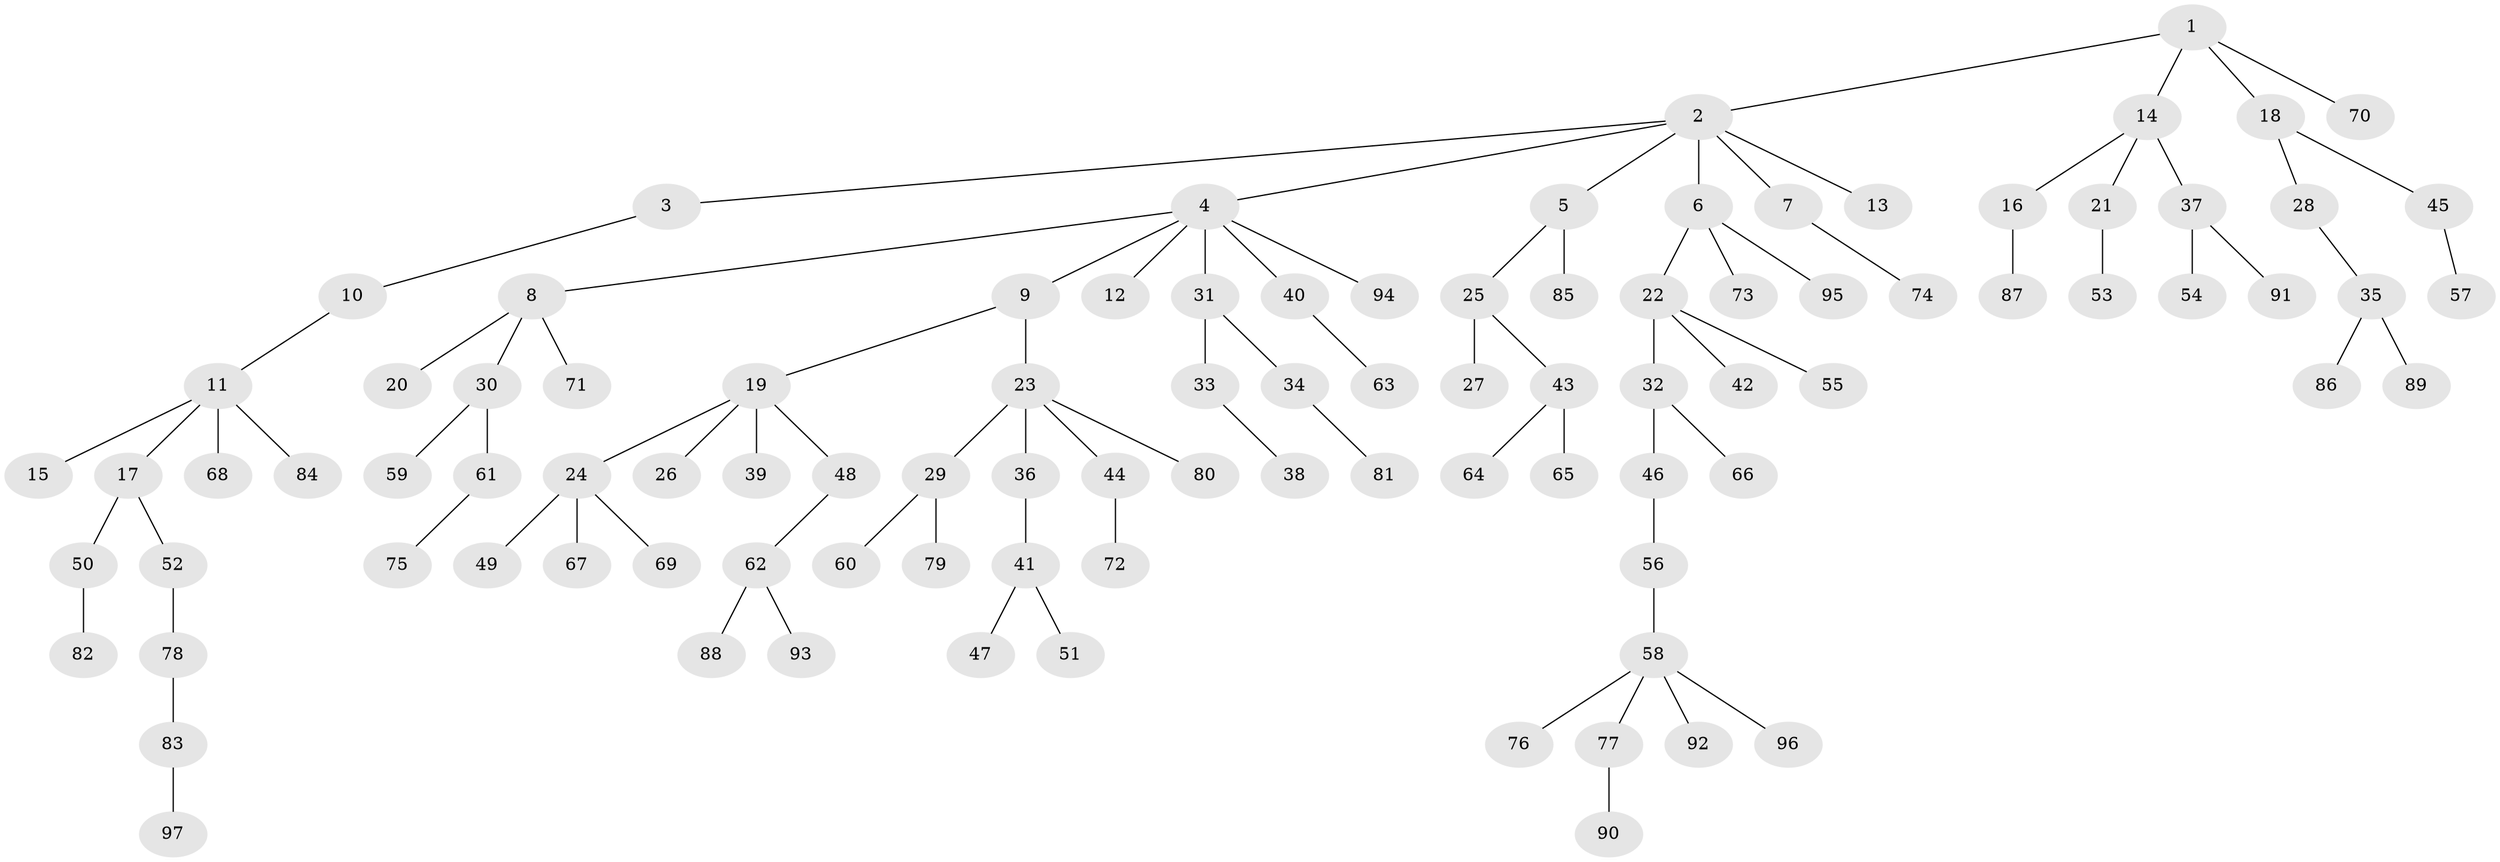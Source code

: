 // coarse degree distribution, {4: 0.07246376811594203, 6: 0.043478260869565216, 2: 0.21739130434782608, 3: 0.10144927536231885, 1: 0.5362318840579711, 5: 0.028985507246376812}
// Generated by graph-tools (version 1.1) at 2025/52/02/27/25 19:52:10]
// undirected, 97 vertices, 96 edges
graph export_dot {
graph [start="1"]
  node [color=gray90,style=filled];
  1;
  2;
  3;
  4;
  5;
  6;
  7;
  8;
  9;
  10;
  11;
  12;
  13;
  14;
  15;
  16;
  17;
  18;
  19;
  20;
  21;
  22;
  23;
  24;
  25;
  26;
  27;
  28;
  29;
  30;
  31;
  32;
  33;
  34;
  35;
  36;
  37;
  38;
  39;
  40;
  41;
  42;
  43;
  44;
  45;
  46;
  47;
  48;
  49;
  50;
  51;
  52;
  53;
  54;
  55;
  56;
  57;
  58;
  59;
  60;
  61;
  62;
  63;
  64;
  65;
  66;
  67;
  68;
  69;
  70;
  71;
  72;
  73;
  74;
  75;
  76;
  77;
  78;
  79;
  80;
  81;
  82;
  83;
  84;
  85;
  86;
  87;
  88;
  89;
  90;
  91;
  92;
  93;
  94;
  95;
  96;
  97;
  1 -- 2;
  1 -- 14;
  1 -- 18;
  1 -- 70;
  2 -- 3;
  2 -- 4;
  2 -- 5;
  2 -- 6;
  2 -- 7;
  2 -- 13;
  3 -- 10;
  4 -- 8;
  4 -- 9;
  4 -- 12;
  4 -- 31;
  4 -- 40;
  4 -- 94;
  5 -- 25;
  5 -- 85;
  6 -- 22;
  6 -- 73;
  6 -- 95;
  7 -- 74;
  8 -- 20;
  8 -- 30;
  8 -- 71;
  9 -- 19;
  9 -- 23;
  10 -- 11;
  11 -- 15;
  11 -- 17;
  11 -- 68;
  11 -- 84;
  14 -- 16;
  14 -- 21;
  14 -- 37;
  16 -- 87;
  17 -- 50;
  17 -- 52;
  18 -- 28;
  18 -- 45;
  19 -- 24;
  19 -- 26;
  19 -- 39;
  19 -- 48;
  21 -- 53;
  22 -- 32;
  22 -- 42;
  22 -- 55;
  23 -- 29;
  23 -- 36;
  23 -- 44;
  23 -- 80;
  24 -- 49;
  24 -- 67;
  24 -- 69;
  25 -- 27;
  25 -- 43;
  28 -- 35;
  29 -- 60;
  29 -- 79;
  30 -- 59;
  30 -- 61;
  31 -- 33;
  31 -- 34;
  32 -- 46;
  32 -- 66;
  33 -- 38;
  34 -- 81;
  35 -- 86;
  35 -- 89;
  36 -- 41;
  37 -- 54;
  37 -- 91;
  40 -- 63;
  41 -- 47;
  41 -- 51;
  43 -- 64;
  43 -- 65;
  44 -- 72;
  45 -- 57;
  46 -- 56;
  48 -- 62;
  50 -- 82;
  52 -- 78;
  56 -- 58;
  58 -- 76;
  58 -- 77;
  58 -- 92;
  58 -- 96;
  61 -- 75;
  62 -- 88;
  62 -- 93;
  77 -- 90;
  78 -- 83;
  83 -- 97;
}
